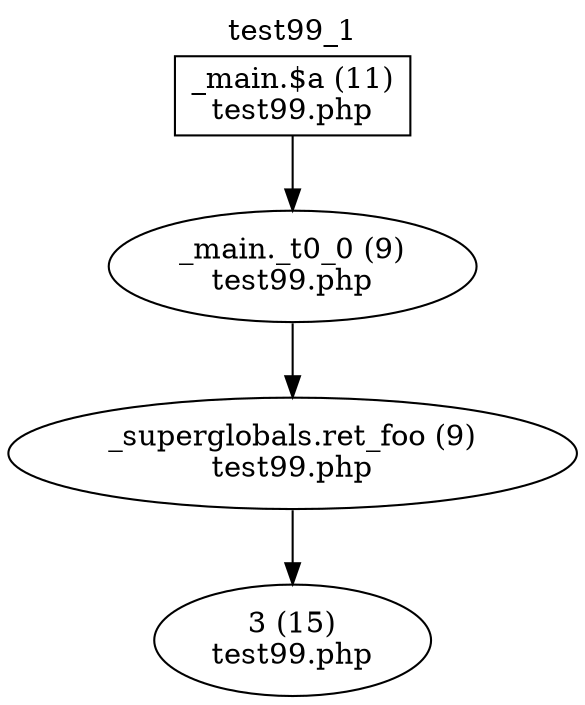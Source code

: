 digraph cfg {
  label="test99_1";
  labelloc=t;
  n1 [shape=box, label="_main.$a (11)\ntest99.php"];
  n2 [shape=ellipse, label="_main._t0_0 (9)\ntest99.php"];
  n3 [shape=ellipse, label="_superglobals.ret_foo (9)\ntest99.php"];
  n4 [shape=ellipse, label="3 (15)\ntest99.php"];
  n1 -> n2;
  n2 -> n3;
  n3 -> n4;
}
